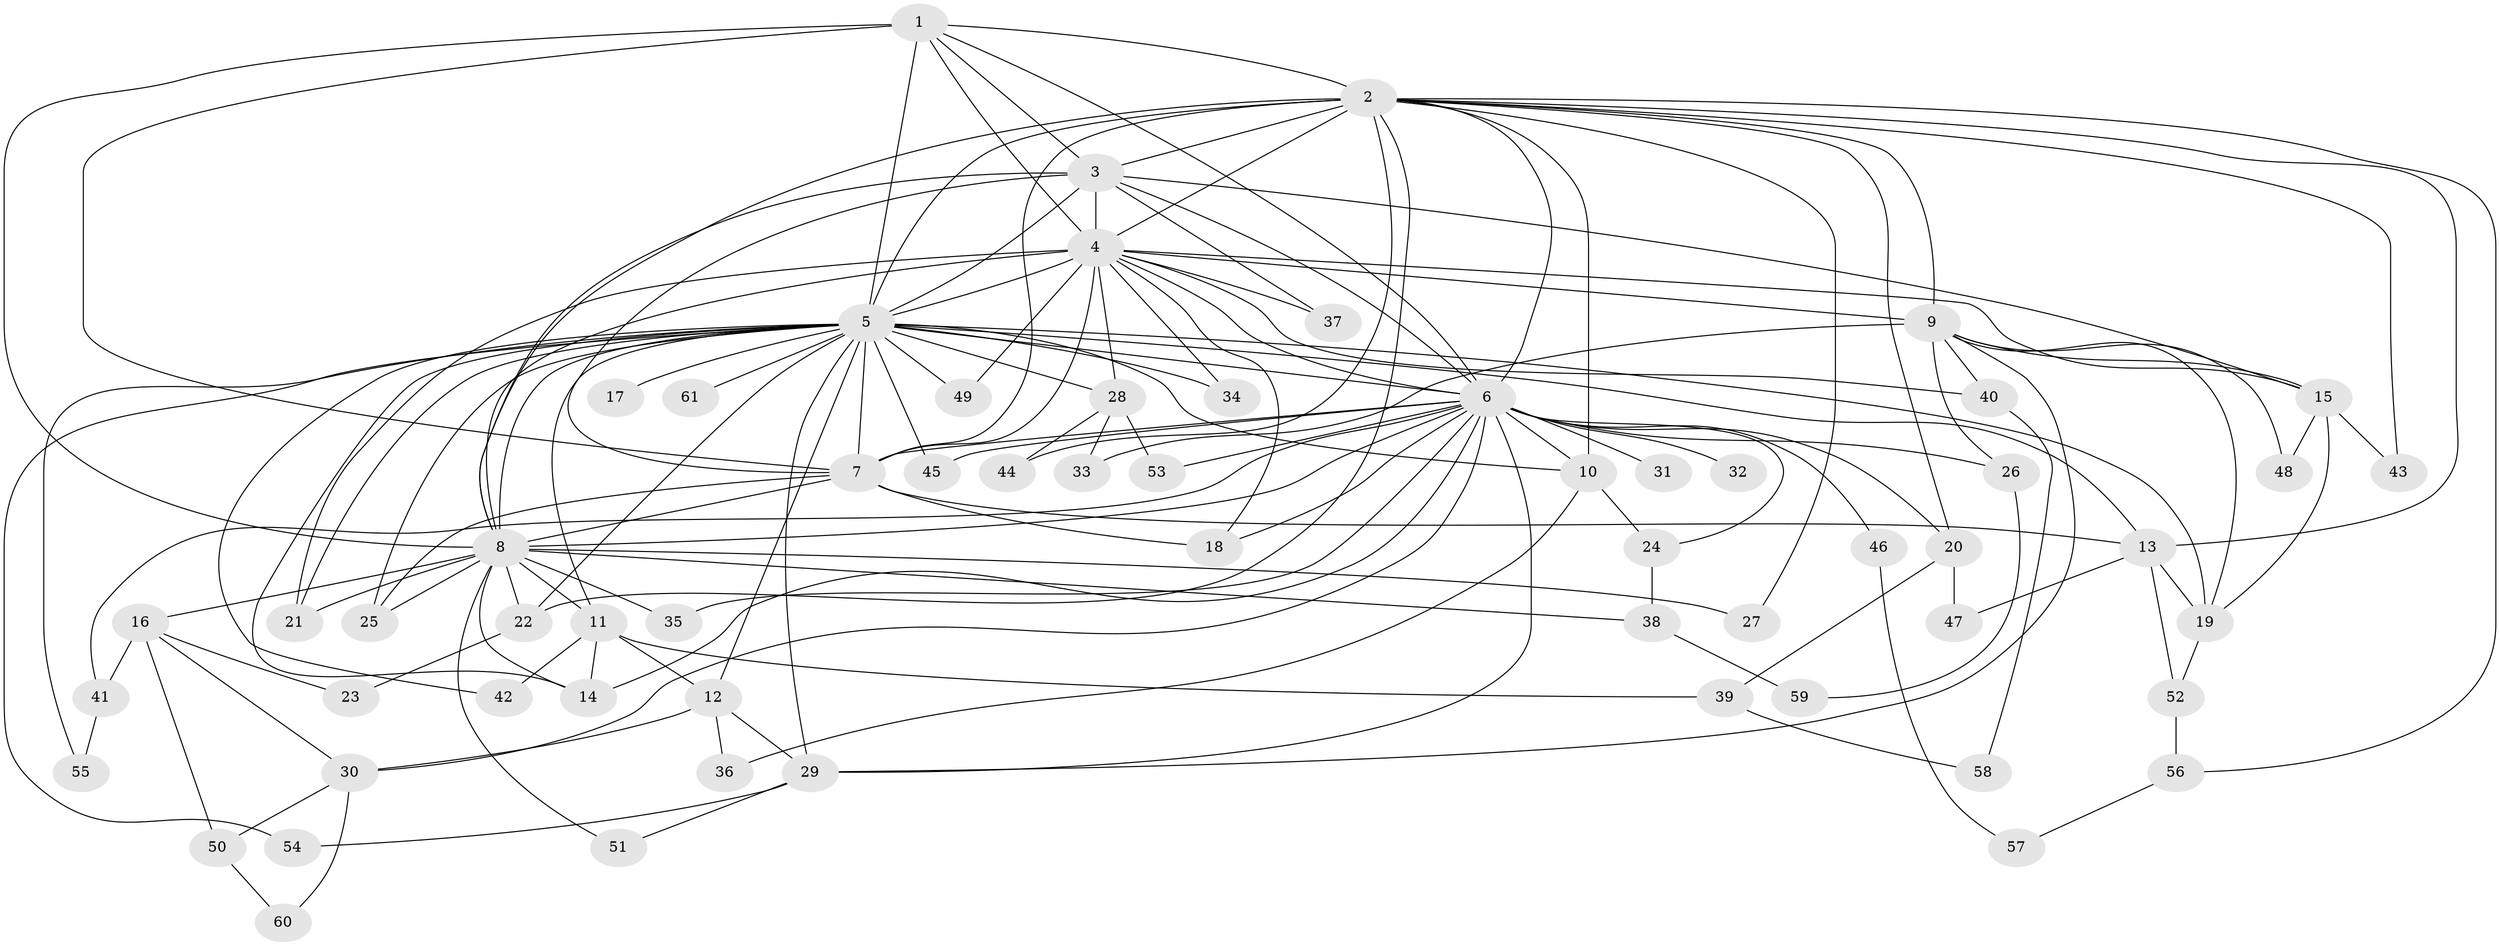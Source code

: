 // original degree distribution, {19: 0.009900990099009901, 20: 0.009900990099009901, 13: 0.019801980198019802, 18: 0.009900990099009901, 22: 0.009900990099009901, 29: 0.019801980198019802, 14: 0.009900990099009901, 23: 0.009900990099009901, 9: 0.009900990099009901, 3: 0.19801980198019803, 4: 0.0891089108910891, 2: 0.5247524752475248, 5: 0.04950495049504951, 6: 0.0297029702970297}
// Generated by graph-tools (version 1.1) at 2025/49/03/04/25 22:49:43]
// undirected, 61 vertices, 142 edges
graph export_dot {
  node [color=gray90,style=filled];
  1;
  2;
  3;
  4;
  5;
  6;
  7;
  8;
  9;
  10;
  11;
  12;
  13;
  14;
  15;
  16;
  17;
  18;
  19;
  20;
  21;
  22;
  23;
  24;
  25;
  26;
  27;
  28;
  29;
  30;
  31;
  32;
  33;
  34;
  35;
  36;
  37;
  38;
  39;
  40;
  41;
  42;
  43;
  44;
  45;
  46;
  47;
  48;
  49;
  50;
  51;
  52;
  53;
  54;
  55;
  56;
  57;
  58;
  59;
  60;
  61;
  1 -- 2 [weight=3.0];
  1 -- 3 [weight=1.0];
  1 -- 4 [weight=11.0];
  1 -- 5 [weight=2.0];
  1 -- 6 [weight=1.0];
  1 -- 7 [weight=1.0];
  1 -- 8 [weight=1.0];
  2 -- 3 [weight=2.0];
  2 -- 4 [weight=2.0];
  2 -- 5 [weight=4.0];
  2 -- 6 [weight=3.0];
  2 -- 7 [weight=2.0];
  2 -- 8 [weight=2.0];
  2 -- 9 [weight=1.0];
  2 -- 10 [weight=3.0];
  2 -- 13 [weight=1.0];
  2 -- 20 [weight=1.0];
  2 -- 22 [weight=1.0];
  2 -- 27 [weight=1.0];
  2 -- 43 [weight=1.0];
  2 -- 44 [weight=1.0];
  2 -- 56 [weight=1.0];
  3 -- 4 [weight=1.0];
  3 -- 5 [weight=3.0];
  3 -- 6 [weight=1.0];
  3 -- 7 [weight=1.0];
  3 -- 8 [weight=1.0];
  3 -- 15 [weight=2.0];
  3 -- 37 [weight=1.0];
  4 -- 5 [weight=4.0];
  4 -- 6 [weight=2.0];
  4 -- 7 [weight=1.0];
  4 -- 8 [weight=3.0];
  4 -- 9 [weight=1.0];
  4 -- 15 [weight=1.0];
  4 -- 18 [weight=2.0];
  4 -- 21 [weight=1.0];
  4 -- 28 [weight=1.0];
  4 -- 34 [weight=1.0];
  4 -- 37 [weight=3.0];
  4 -- 40 [weight=1.0];
  4 -- 49 [weight=1.0];
  5 -- 6 [weight=3.0];
  5 -- 7 [weight=3.0];
  5 -- 8 [weight=2.0];
  5 -- 10 [weight=1.0];
  5 -- 11 [weight=2.0];
  5 -- 12 [weight=2.0];
  5 -- 13 [weight=1.0];
  5 -- 14 [weight=1.0];
  5 -- 17 [weight=2.0];
  5 -- 19 [weight=1.0];
  5 -- 21 [weight=1.0];
  5 -- 22 [weight=1.0];
  5 -- 25 [weight=1.0];
  5 -- 28 [weight=1.0];
  5 -- 29 [weight=2.0];
  5 -- 34 [weight=1.0];
  5 -- 42 [weight=1.0];
  5 -- 45 [weight=1.0];
  5 -- 49 [weight=1.0];
  5 -- 54 [weight=1.0];
  5 -- 55 [weight=1.0];
  5 -- 61 [weight=2.0];
  6 -- 7 [weight=1.0];
  6 -- 8 [weight=1.0];
  6 -- 10 [weight=1.0];
  6 -- 14 [weight=1.0];
  6 -- 18 [weight=1.0];
  6 -- 20 [weight=1.0];
  6 -- 24 [weight=1.0];
  6 -- 26 [weight=1.0];
  6 -- 29 [weight=1.0];
  6 -- 30 [weight=1.0];
  6 -- 31 [weight=1.0];
  6 -- 32 [weight=1.0];
  6 -- 35 [weight=1.0];
  6 -- 41 [weight=1.0];
  6 -- 45 [weight=1.0];
  6 -- 46 [weight=1.0];
  6 -- 53 [weight=1.0];
  7 -- 8 [weight=2.0];
  7 -- 13 [weight=1.0];
  7 -- 18 [weight=1.0];
  7 -- 25 [weight=1.0];
  8 -- 11 [weight=1.0];
  8 -- 14 [weight=1.0];
  8 -- 16 [weight=1.0];
  8 -- 21 [weight=1.0];
  8 -- 22 [weight=1.0];
  8 -- 25 [weight=1.0];
  8 -- 27 [weight=1.0];
  8 -- 35 [weight=1.0];
  8 -- 38 [weight=1.0];
  8 -- 51 [weight=1.0];
  9 -- 15 [weight=1.0];
  9 -- 19 [weight=1.0];
  9 -- 26 [weight=1.0];
  9 -- 29 [weight=1.0];
  9 -- 33 [weight=1.0];
  9 -- 40 [weight=1.0];
  9 -- 48 [weight=1.0];
  10 -- 24 [weight=1.0];
  10 -- 36 [weight=1.0];
  11 -- 12 [weight=1.0];
  11 -- 14 [weight=1.0];
  11 -- 39 [weight=1.0];
  11 -- 42 [weight=1.0];
  12 -- 29 [weight=1.0];
  12 -- 30 [weight=1.0];
  12 -- 36 [weight=1.0];
  13 -- 19 [weight=1.0];
  13 -- 47 [weight=1.0];
  13 -- 52 [weight=1.0];
  15 -- 19 [weight=1.0];
  15 -- 43 [weight=1.0];
  15 -- 48 [weight=1.0];
  16 -- 23 [weight=1.0];
  16 -- 30 [weight=1.0];
  16 -- 41 [weight=1.0];
  16 -- 50 [weight=1.0];
  19 -- 52 [weight=1.0];
  20 -- 39 [weight=1.0];
  20 -- 47 [weight=1.0];
  22 -- 23 [weight=1.0];
  24 -- 38 [weight=1.0];
  26 -- 59 [weight=1.0];
  28 -- 33 [weight=1.0];
  28 -- 44 [weight=1.0];
  28 -- 53 [weight=1.0];
  29 -- 51 [weight=1.0];
  29 -- 54 [weight=1.0];
  30 -- 50 [weight=1.0];
  30 -- 60 [weight=1.0];
  38 -- 59 [weight=1.0];
  39 -- 58 [weight=1.0];
  40 -- 58 [weight=1.0];
  41 -- 55 [weight=1.0];
  46 -- 57 [weight=1.0];
  50 -- 60 [weight=1.0];
  52 -- 56 [weight=1.0];
  56 -- 57 [weight=1.0];
}
